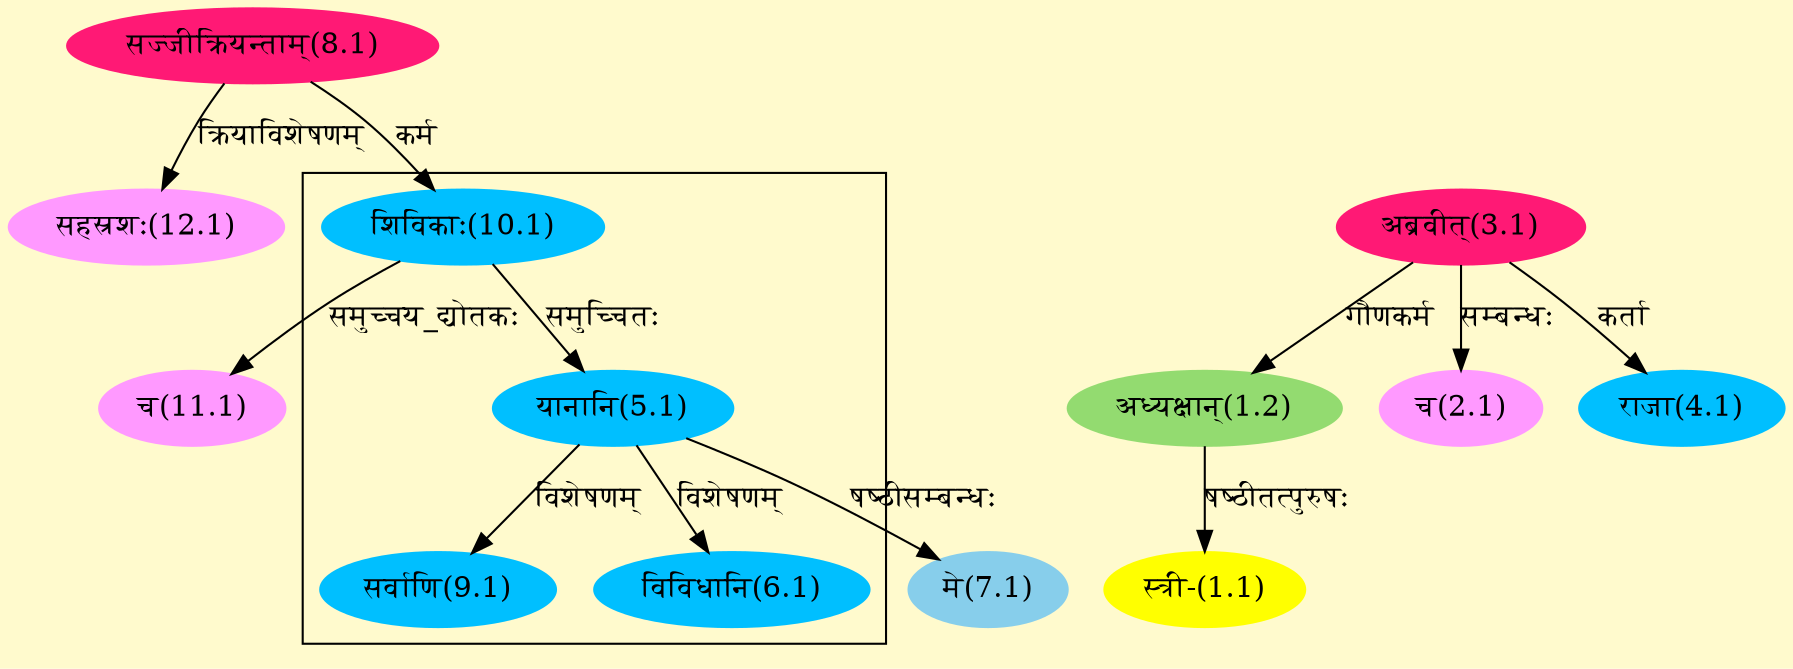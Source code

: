 digraph G{
rankdir=BT;
 compound=true;
 bgcolor="lemonchiffon1";

subgraph cluster_1{
Node5_1 [style=filled, color="#00BFFF" label = "यानानि(5.1)"]
Node10_1 [style=filled, color="#00BFFF" label = "शिविकाः(10.1)"]
Node6_1 [style=filled, color="#00BFFF" label = "विविधानि(6.1)"]
Node9_1 [style=filled, color="#00BFFF" label = "सर्वाणि(9.1)"]

}
Node1_1 [style=filled, color="#FFFF00" label = "स्त्री-(1.1)"]
Node1_2 [style=filled, color="#93DB70" label = "अध्यक्षान्(1.2)"]
Node3_1 [style=filled, color="#FF1975" label = "अब्रवीत्(3.1)"]
Node2_1 [style=filled, color="#FF99FF" label = "च(2.1)"]
Node4_1 [style=filled, color="#00BFFF" label = "राजा(4.1)"]
Node7_1 [style=filled, color="#87CEEB" label = "मे(7.1)"]
Node5_1 [style=filled, color="#00BFFF" label = "यानानि(5.1)"]
Node8_1 [style=filled, color="#FF1975" label = "सज्जीक्रियन्ताम्(8.1)"]
Node10_1 [style=filled, color="#00BFFF" label = "शिविकाः(10.1)"]
Node11_1 [style=filled, color="#FF99FF" label = "च(11.1)"]
Node12_1 [style=filled, color="#FF99FF" label = "सहस्रशः(12.1)"]
/* Start of Relations section */

Node1_1 -> Node1_2 [  label="षष्ठीतत्पुरुषः"  dir="back" ]
Node1_2 -> Node3_1 [  label="गौणकर्म"  dir="back" ]
Node2_1 -> Node3_1 [  label="सम्बन्धः"  dir="back" ]
Node4_1 -> Node3_1 [  label="कर्ता"  dir="back" ]
Node5_1 -> Node10_1 [  label="समुच्चितः"  dir="back" ]
Node6_1 -> Node5_1 [  label="विशेषणम्"  dir="back" ]
Node7_1 -> Node5_1 [  label="षष्ठीसम्बन्धः"  dir="back" ]
Node9_1 -> Node5_1 [  label="विशेषणम्"  dir="back" ]
Node10_1 -> Node8_1 [  label="कर्म"  dir="back" ]
Node11_1 -> Node10_1 [  label="समुच्चय_द्योतकः"  dir="back" ]
Node12_1 -> Node8_1 [  label="क्रियाविशेषणम्"  dir="back" ]
}
